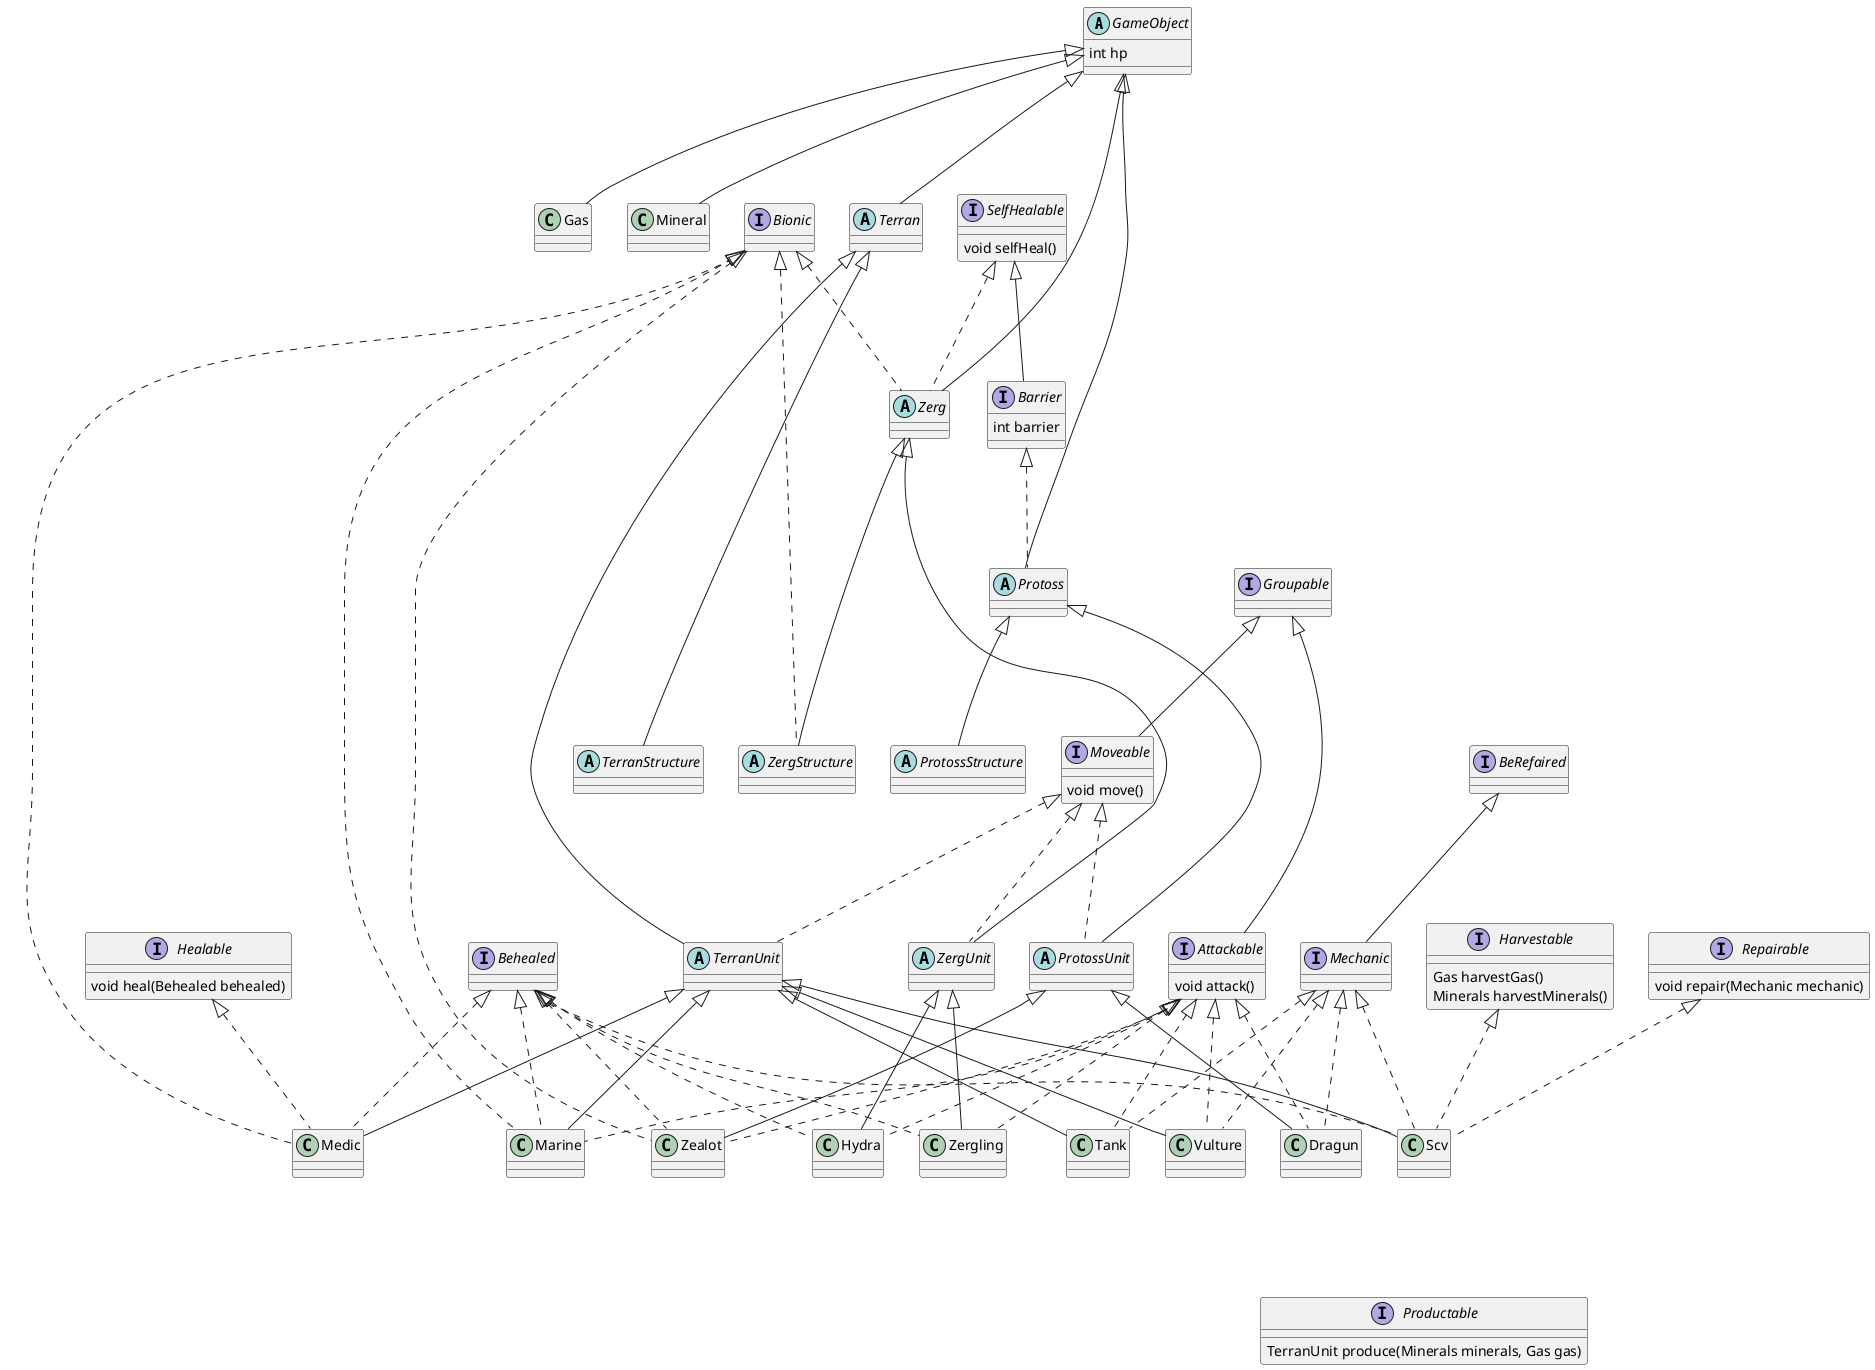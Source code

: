 @startuml

skinparam ranksep 120

'게임 오브젝트
abstract class GameObject {
    int hp
}

' 종족
together {
abstract class Zerg extends GameObject implements SelfHealable, Bionic

abstract class Terran extends GameObject

abstract class Protoss extends GameObject implements Barrier
}


' 건물, 유닛
together {
abstract class TerranUnit extends Terran implements Moveable

abstract class TerranStructure extends Terran

abstract class ZergUnit extends Zerg implements Moveable

abstract class ZergStructure extends Zerg implements Bionic

abstract class ProtossUnit extends Protoss implements Moveable

abstract class ProtossStructure extends Protoss
}


' 테란 유닛
class Marine extends TerranUnit implements Attackable, Bionic, Behealed

class Medic extends TerranUnit implements Healable, Bionic, Behealed

class Tank extends TerranUnit implements Attackable, Mechanic

class Vulture extends TerranUnit implements Attackable, Mechanic

class Scv extends TerranUnit implements Harvestable, Repairable, Mechanic, Behealed

' 저그 유닛
class Zergling extends ZergUnit implements Behealed, Attackable

class Hydra extends ZergUnit implements Behealed, Attackable

' 토스 유닛
class Zealot extends ProtossUnit implements Behealed, Bionic, Attackable

class Dragun extends ProtossUnit implements Mechanic, Attackable

' 자원
class Gas extends GameObject

class Mineral extends GameObject

' 인터페이스
interface SelfHealable {
    void selfHeal()
}

interface Healable {
    void heal(Behealed behealed)
}

interface Repairable {
    void repair(Mechanic mechanic)
}

interface Harvestable {
    Gas harvestGas()
    Minerals harvestMinerals()
}

interface Attackable implements Groupable {
    void attack()
}

interface Productable {
    TerranUnit produce(Minerals minerals, Gas gas)
}

interface Behealed { }

interface BeRefaired { }

interface Barrier implements SelfHealable {
    int barrier
 }

interface Bionic { }

interface Mechanic implements BeRefaired { }

interface Moveable implements Groupable {
    void move()
 }

interface Groupable { }

GameObject -[hidden]-> Zerg
GameObject -[hidden]-> Terran
GameObject -[hidden]-> Protoss
Zerg -[hidden]-> ZergUnit
Terran -[hidden]-> TerranUnit
Protoss -[hidden]-> ProtossUnit
Zerg -[hidden]-> ZergStructure
Terran -[hidden]-> TerranStructure
Protoss -[hidden]-> ProtossStructure
Scv -[hidden]-> Productable

@enduml